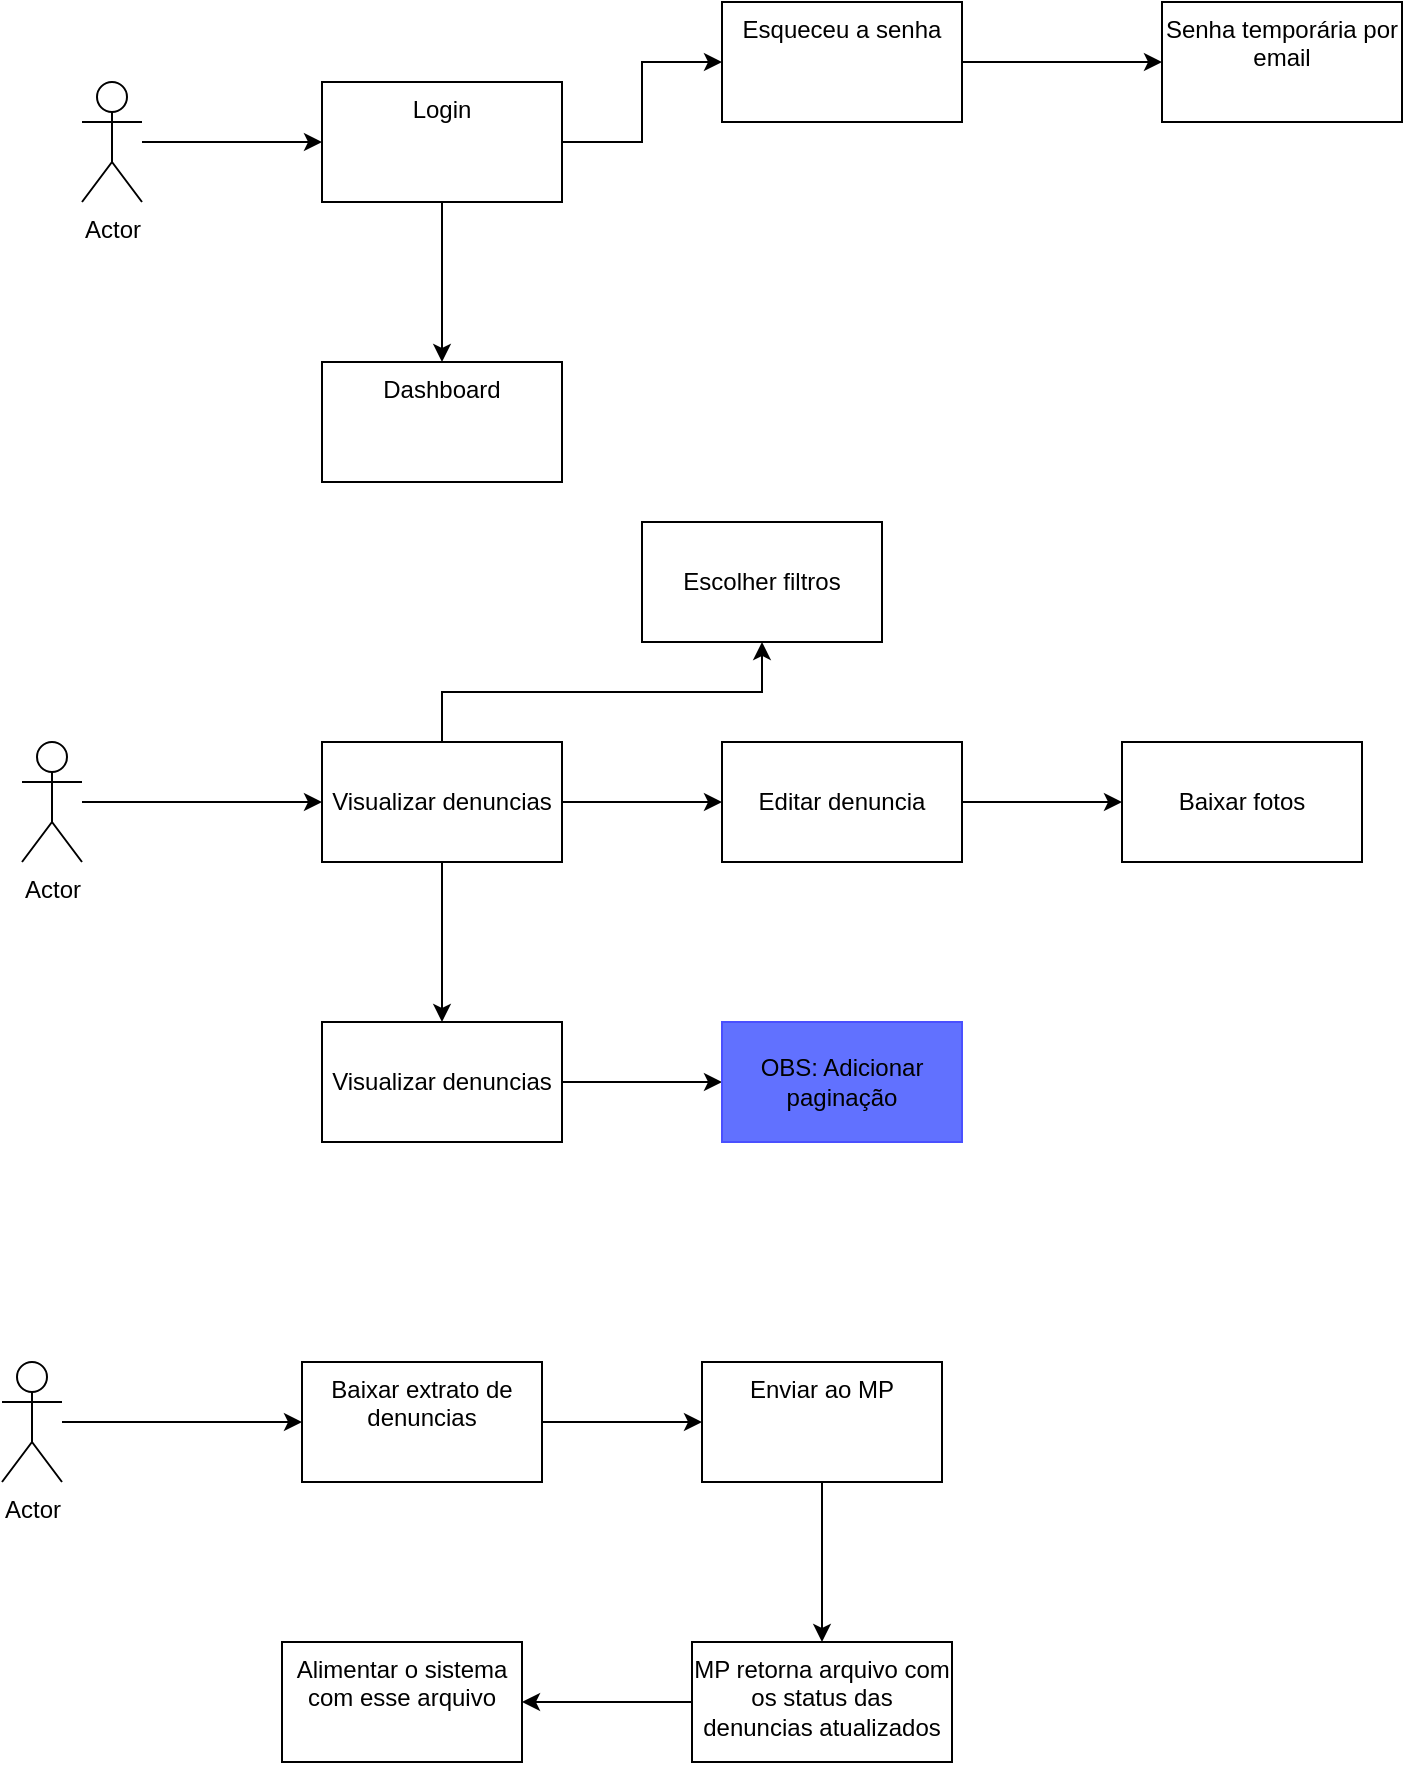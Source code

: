 <mxfile version="14.6.13" type="device"><diagram id="lYAT2Yg_tB_7voMrG11R" name="Page-1"><mxGraphModel dx="1662" dy="762" grid="1" gridSize="10" guides="1" tooltips="1" connect="1" arrows="1" fold="1" page="1" pageScale="1" pageWidth="827" pageHeight="1169" math="0" shadow="0"><root><mxCell id="0"/><mxCell id="1" parent="0"/><mxCell id="7pvfR5yv74l8GErA-7jj-3" value="" style="edgeStyle=orthogonalEdgeStyle;rounded=0;orthogonalLoop=1;jettySize=auto;html=1;" edge="1" parent="1" source="7pvfR5yv74l8GErA-7jj-1" target="7pvfR5yv74l8GErA-7jj-2"><mxGeometry relative="1" as="geometry"/></mxCell><mxCell id="7pvfR5yv74l8GErA-7jj-1" value="Actor" style="shape=umlActor;verticalLabelPosition=bottom;verticalAlign=top;html=1;outlineConnect=0;" vertex="1" parent="1"><mxGeometry x="110" y="110" width="30" height="60" as="geometry"/></mxCell><mxCell id="7pvfR5yv74l8GErA-7jj-7" value="" style="edgeStyle=orthogonalEdgeStyle;rounded=0;orthogonalLoop=1;jettySize=auto;html=1;" edge="1" parent="1" source="7pvfR5yv74l8GErA-7jj-2" target="7pvfR5yv74l8GErA-7jj-6"><mxGeometry relative="1" as="geometry"/></mxCell><mxCell id="7pvfR5yv74l8GErA-7jj-11" value="" style="edgeStyle=orthogonalEdgeStyle;rounded=0;orthogonalLoop=1;jettySize=auto;html=1;" edge="1" parent="1" source="7pvfR5yv74l8GErA-7jj-2" target="7pvfR5yv74l8GErA-7jj-10"><mxGeometry relative="1" as="geometry"/></mxCell><mxCell id="7pvfR5yv74l8GErA-7jj-2" value="Login" style="whiteSpace=wrap;html=1;verticalAlign=top;" vertex="1" parent="1"><mxGeometry x="230" y="110" width="120" height="60" as="geometry"/></mxCell><mxCell id="7pvfR5yv74l8GErA-7jj-9" value="" style="edgeStyle=orthogonalEdgeStyle;rounded=0;orthogonalLoop=1;jettySize=auto;html=1;" edge="1" parent="1" source="7pvfR5yv74l8GErA-7jj-6" target="7pvfR5yv74l8GErA-7jj-8"><mxGeometry relative="1" as="geometry"/></mxCell><mxCell id="7pvfR5yv74l8GErA-7jj-6" value="Esqueceu a senha" style="whiteSpace=wrap;html=1;verticalAlign=top;" vertex="1" parent="1"><mxGeometry x="430" y="70" width="120" height="60" as="geometry"/></mxCell><mxCell id="7pvfR5yv74l8GErA-7jj-8" value="Senha temporária por email" style="whiteSpace=wrap;html=1;verticalAlign=top;" vertex="1" parent="1"><mxGeometry x="650" y="70" width="120" height="60" as="geometry"/></mxCell><mxCell id="7pvfR5yv74l8GErA-7jj-10" value="Dashboard" style="whiteSpace=wrap;html=1;verticalAlign=top;" vertex="1" parent="1"><mxGeometry x="230" y="250" width="120" height="60" as="geometry"/></mxCell><mxCell id="7pvfR5yv74l8GErA-7jj-14" value="" style="edgeStyle=orthogonalEdgeStyle;rounded=0;orthogonalLoop=1;jettySize=auto;html=1;" edge="1" parent="1" source="7pvfR5yv74l8GErA-7jj-12" target="7pvfR5yv74l8GErA-7jj-13"><mxGeometry relative="1" as="geometry"/></mxCell><mxCell id="7pvfR5yv74l8GErA-7jj-12" value="Actor" style="shape=umlActor;verticalLabelPosition=bottom;verticalAlign=top;html=1;outlineConnect=0;" vertex="1" parent="1"><mxGeometry x="80" y="440" width="30" height="60" as="geometry"/></mxCell><mxCell id="7pvfR5yv74l8GErA-7jj-16" value="" style="edgeStyle=orthogonalEdgeStyle;rounded=0;orthogonalLoop=1;jettySize=auto;html=1;" edge="1" parent="1" source="7pvfR5yv74l8GErA-7jj-13" target="7pvfR5yv74l8GErA-7jj-15"><mxGeometry relative="1" as="geometry"/></mxCell><mxCell id="7pvfR5yv74l8GErA-7jj-31" value="" style="edgeStyle=orthogonalEdgeStyle;rounded=0;orthogonalLoop=1;jettySize=auto;html=1;exitX=0.5;exitY=0;exitDx=0;exitDy=0;" edge="1" parent="1" source="7pvfR5yv74l8GErA-7jj-13" target="7pvfR5yv74l8GErA-7jj-30"><mxGeometry relative="1" as="geometry"/></mxCell><mxCell id="7pvfR5yv74l8GErA-7jj-33" value="" style="edgeStyle=orthogonalEdgeStyle;rounded=0;orthogonalLoop=1;jettySize=auto;html=1;" edge="1" parent="1" source="7pvfR5yv74l8GErA-7jj-13" target="7pvfR5yv74l8GErA-7jj-32"><mxGeometry relative="1" as="geometry"/></mxCell><mxCell id="7pvfR5yv74l8GErA-7jj-13" value="Visualizar denuncias" style="rounded=0;whiteSpace=wrap;html=1;" vertex="1" parent="1"><mxGeometry x="230" y="440" width="120" height="60" as="geometry"/></mxCell><mxCell id="7pvfR5yv74l8GErA-7jj-18" value="" style="edgeStyle=orthogonalEdgeStyle;rounded=0;orthogonalLoop=1;jettySize=auto;html=1;" edge="1" parent="1" source="7pvfR5yv74l8GErA-7jj-15" target="7pvfR5yv74l8GErA-7jj-17"><mxGeometry relative="1" as="geometry"/></mxCell><mxCell id="7pvfR5yv74l8GErA-7jj-15" value="Editar denuncia" style="whiteSpace=wrap;html=1;rounded=0;" vertex="1" parent="1"><mxGeometry x="430" y="440" width="120" height="60" as="geometry"/></mxCell><mxCell id="7pvfR5yv74l8GErA-7jj-17" value="Baixar fotos" style="whiteSpace=wrap;html=1;rounded=0;" vertex="1" parent="1"><mxGeometry x="630" y="440" width="120" height="60" as="geometry"/></mxCell><mxCell id="7pvfR5yv74l8GErA-7jj-21" value="" style="edgeStyle=orthogonalEdgeStyle;rounded=0;orthogonalLoop=1;jettySize=auto;html=1;" edge="1" parent="1" source="7pvfR5yv74l8GErA-7jj-19" target="7pvfR5yv74l8GErA-7jj-20"><mxGeometry relative="1" as="geometry"/></mxCell><mxCell id="7pvfR5yv74l8GErA-7jj-19" value="Actor" style="shape=umlActor;verticalLabelPosition=bottom;verticalAlign=top;html=1;outlineConnect=0;" vertex="1" parent="1"><mxGeometry x="70" y="750" width="30" height="60" as="geometry"/></mxCell><mxCell id="7pvfR5yv74l8GErA-7jj-23" value="" style="edgeStyle=orthogonalEdgeStyle;rounded=0;orthogonalLoop=1;jettySize=auto;html=1;" edge="1" parent="1" source="7pvfR5yv74l8GErA-7jj-20" target="7pvfR5yv74l8GErA-7jj-22"><mxGeometry relative="1" as="geometry"/></mxCell><mxCell id="7pvfR5yv74l8GErA-7jj-20" value="Baixar extrato de denuncias" style="whiteSpace=wrap;html=1;verticalAlign=top;" vertex="1" parent="1"><mxGeometry x="220" y="750" width="120" height="60" as="geometry"/></mxCell><mxCell id="7pvfR5yv74l8GErA-7jj-27" value="" style="edgeStyle=orthogonalEdgeStyle;rounded=0;orthogonalLoop=1;jettySize=auto;html=1;" edge="1" parent="1" source="7pvfR5yv74l8GErA-7jj-22" target="7pvfR5yv74l8GErA-7jj-26"><mxGeometry relative="1" as="geometry"/></mxCell><mxCell id="7pvfR5yv74l8GErA-7jj-22" value="Enviar ao MP" style="whiteSpace=wrap;html=1;verticalAlign=top;" vertex="1" parent="1"><mxGeometry x="420" y="750" width="120" height="60" as="geometry"/></mxCell><mxCell id="7pvfR5yv74l8GErA-7jj-29" value="" style="edgeStyle=orthogonalEdgeStyle;rounded=0;orthogonalLoop=1;jettySize=auto;html=1;" edge="1" parent="1" source="7pvfR5yv74l8GErA-7jj-26" target="7pvfR5yv74l8GErA-7jj-28"><mxGeometry relative="1" as="geometry"/></mxCell><mxCell id="7pvfR5yv74l8GErA-7jj-26" value="MP retorna arquivo com os status das denuncias atualizados" style="whiteSpace=wrap;html=1;verticalAlign=top;" vertex="1" parent="1"><mxGeometry x="415" y="890" width="130" height="60" as="geometry"/></mxCell><mxCell id="7pvfR5yv74l8GErA-7jj-28" value="Alimentar o sistema com esse arquivo" style="whiteSpace=wrap;html=1;verticalAlign=top;" vertex="1" parent="1"><mxGeometry x="210" y="890" width="120" height="60" as="geometry"/></mxCell><mxCell id="7pvfR5yv74l8GErA-7jj-30" value="Escolher filtros" style="whiteSpace=wrap;html=1;rounded=0;" vertex="1" parent="1"><mxGeometry x="390" y="330" width="120" height="60" as="geometry"/></mxCell><mxCell id="7pvfR5yv74l8GErA-7jj-35" value="" style="edgeStyle=orthogonalEdgeStyle;rounded=0;orthogonalLoop=1;jettySize=auto;html=1;" edge="1" parent="1" source="7pvfR5yv74l8GErA-7jj-32" target="7pvfR5yv74l8GErA-7jj-34"><mxGeometry relative="1" as="geometry"/></mxCell><mxCell id="7pvfR5yv74l8GErA-7jj-32" value="Visualizar denuncias" style="rounded=0;whiteSpace=wrap;html=1;" vertex="1" parent="1"><mxGeometry x="230" y="580" width="120" height="60" as="geometry"/></mxCell><mxCell id="7pvfR5yv74l8GErA-7jj-34" value="OBS: Adicionar paginação" style="rounded=0;whiteSpace=wrap;html=1;fillColor=#6171FF;strokeColor=#4A50FF;" vertex="1" parent="1"><mxGeometry x="430" y="580" width="120" height="60" as="geometry"/></mxCell></root></mxGraphModel></diagram></mxfile>